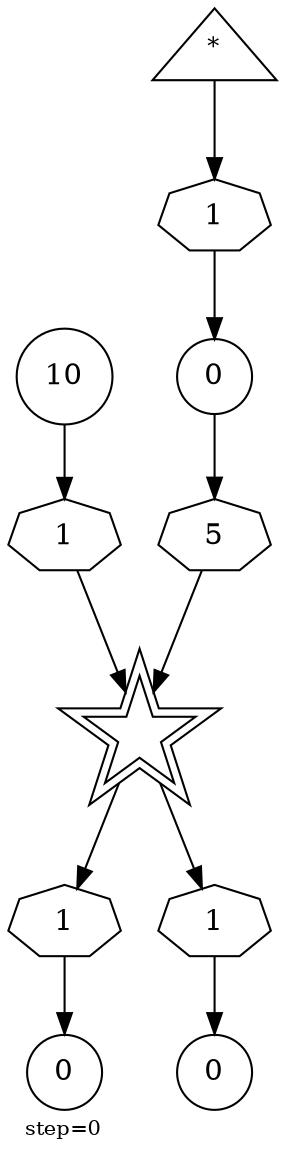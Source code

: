 digraph {
  graph  [labelloc=bottom,labeljust=left,fontsize="10",label="step=0"];
  "63" [shape=circle,peripheries="1",label=<0>,labelfontcolor=black,color=black];
  "64" [shape=star,peripheries="2",label="",labelfontcolor=black,color=black];
  "66" [shape=circle,peripheries="1",label=<0>,labelfontcolor=black,color=black];
  "68" [shape=circle,peripheries="1",label=<0>,labelfontcolor=black,color=black];
  "69" [shape=circle,peripheries="1",label=<10>,labelfontcolor=Black,color=black];
  "72" [shape=triangle,peripheries="1",label=<<SUP>*</SUP>>,labelfontcolor=black,color=black];
  "65" [label=<5>,peripheries="1",color=black,shape=septagon];
  "63" -> "65" [color=black];
  "65" -> "64" [color=black];
  "67" [label=<1>,peripheries="1",color=black,shape=septagon];
  "64" -> "67" [color=black];
  "67" -> "66" [color=black];
  "70" [label=<1>,peripheries="1",color=black,shape=septagon];
  "64" -> "70" [color=black];
  "70" -> "68" [color=black];
  "71" [label=<1>,peripheries="1",color=black,shape=septagon];
  "69" -> "71" [color=black];
  "71" -> "64" [color=black];
  "73" [label=<1>,peripheries="1",color=black,shape=septagon];
  "72" -> "73" [color=black];
  "73" -> "63" [color=black];
}